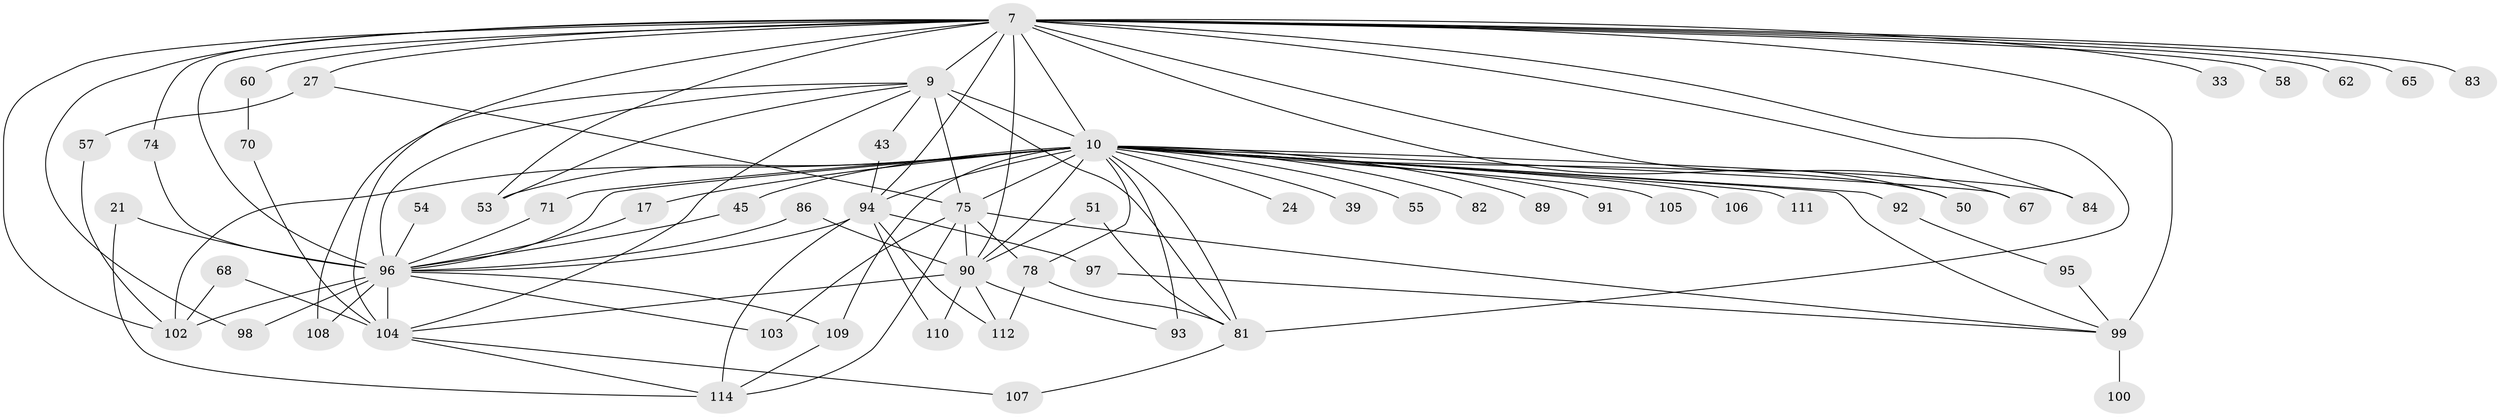 // original degree distribution, {21: 0.017543859649122806, 23: 0.008771929824561403, 27: 0.017543859649122806, 16: 0.008771929824561403, 25: 0.008771929824561403, 12: 0.008771929824561403, 22: 0.008771929824561403, 14: 0.008771929824561403, 3: 0.21052631578947367, 6: 0.017543859649122806, 5: 0.07017543859649122, 2: 0.5350877192982456, 13: 0.008771929824561403, 7: 0.008771929824561403, 4: 0.05263157894736842, 8: 0.008771929824561403}
// Generated by graph-tools (version 1.1) at 2025/44/03/09/25 04:44:18]
// undirected, 57 vertices, 106 edges
graph export_dot {
graph [start="1"]
  node [color=gray90,style=filled];
  7 [super="+2+5"];
  9 [super="+6"];
  10 [super="+3+8"];
  17;
  21;
  24;
  27;
  33;
  39;
  43;
  45;
  50;
  51;
  53 [super="+52"];
  54;
  55;
  57;
  58 [super="+29"];
  60;
  62;
  65;
  67 [super="+28"];
  68;
  70;
  71;
  74;
  75 [super="+35+66"];
  78 [super="+38+76"];
  81 [super="+14+80"];
  82;
  83 [super="+22+72"];
  84;
  86;
  89;
  90 [super="+59+61"];
  91;
  92 [super="+20"];
  93 [super="+44"];
  94 [super="+19+47"];
  95;
  96 [super="+30+4"];
  97;
  98;
  99 [super="+73+69"];
  100;
  102 [super="+64+101"];
  103;
  104 [super="+87+79+85"];
  105;
  106;
  107;
  108;
  109 [super="+88"];
  110;
  111;
  112 [super="+77"];
  114 [super="+113"];
  7 -- 9 [weight=6];
  7 -- 10 [weight=9];
  7 -- 27 [weight=2];
  7 -- 33 [weight=2];
  7 -- 60 [weight=2];
  7 -- 83 [weight=5];
  7 -- 84;
  7 -- 98;
  7 -- 99 [weight=4];
  7 -- 58 [weight=3];
  7 -- 81;
  7 -- 65;
  7 -- 67 [weight=2];
  7 -- 74;
  7 -- 90 [weight=3];
  7 -- 50;
  7 -- 62;
  7 -- 96 [weight=7];
  7 -- 94;
  7 -- 53;
  7 -- 102 [weight=3];
  7 -- 104 [weight=4];
  9 -- 10 [weight=6];
  9 -- 43;
  9 -- 108;
  9 -- 53;
  9 -- 75;
  9 -- 96 [weight=5];
  9 -- 81;
  9 -- 104 [weight=2];
  10 -- 39 [weight=2];
  10 -- 82 [weight=2];
  10 -- 91 [weight=2];
  10 -- 92 [weight=3];
  10 -- 93 [weight=2];
  10 -- 94 [weight=3];
  10 -- 111 [weight=2];
  10 -- 71;
  10 -- 17;
  10 -- 24;
  10 -- 89 [weight=2];
  10 -- 96 [weight=7];
  10 -- 106 [weight=2];
  10 -- 50;
  10 -- 55 [weight=2];
  10 -- 109;
  10 -- 81 [weight=3];
  10 -- 84;
  10 -- 105;
  10 -- 45;
  10 -- 67;
  10 -- 75 [weight=2];
  10 -- 53;
  10 -- 102 [weight=3];
  10 -- 90 [weight=3];
  10 -- 99;
  10 -- 78;
  17 -- 96;
  21 -- 96 [weight=2];
  21 -- 114;
  27 -- 57;
  27 -- 75;
  43 -- 94;
  45 -- 96;
  51 -- 81;
  51 -- 90;
  54 -- 96 [weight=2];
  57 -- 102;
  60 -- 70;
  68 -- 102;
  68 -- 104;
  70 -- 104;
  71 -- 96;
  74 -- 96;
  75 -- 78 [weight=2];
  75 -- 103;
  75 -- 90 [weight=2];
  75 -- 99;
  75 -- 114;
  78 -- 112;
  78 -- 81;
  81 -- 107;
  86 -- 96;
  86 -- 90;
  90 -- 104;
  90 -- 110;
  90 -- 112;
  90 -- 93;
  92 -- 95;
  94 -- 97;
  94 -- 110;
  94 -- 96;
  94 -- 112;
  94 -- 114 [weight=2];
  95 -- 99;
  96 -- 98;
  96 -- 103;
  96 -- 108;
  96 -- 109 [weight=2];
  96 -- 102 [weight=2];
  96 -- 104 [weight=2];
  97 -- 99;
  99 -- 100 [weight=2];
  104 -- 107;
  104 -- 114;
  109 -- 114;
}
